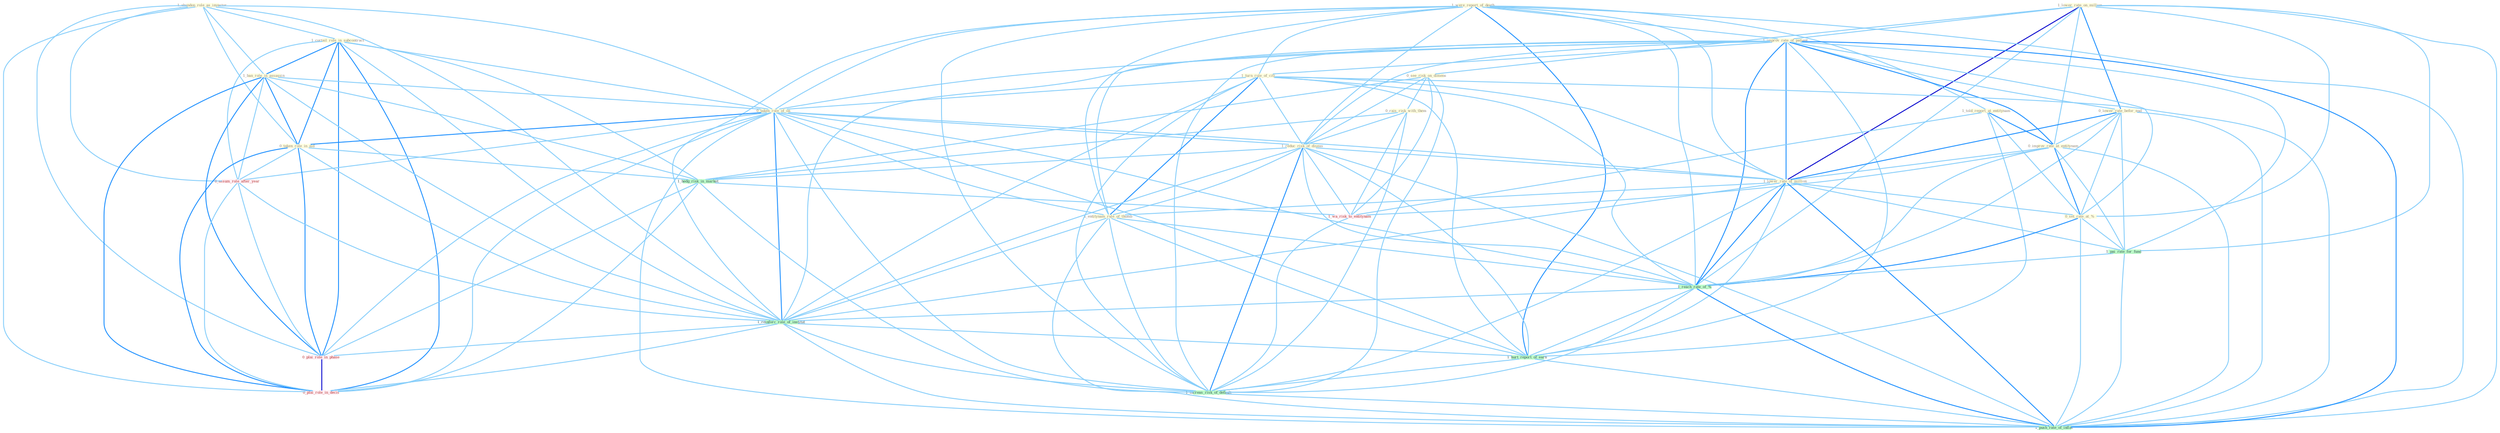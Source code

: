 Graph G{ 
    node
    [shape=polygon,style=filled,width=.5,height=.06,color="#BDFCC9",fixedsize=true,fontsize=4,
    fontcolor="#2f4f4f"];
    {node
    [color="#ffffe0", fontcolor="#8b7d6b"] "1_abandon_role_as_investor " "1_lower_rate_on_million " "1_curtail_role_in_subcontract " "1_were_report_of_death " "1_improv_rate_of_patient " "1_ban_role_in_assassin " "0_see_risk_on_dimens " "1_told_report_at_entitynam " "1_turn_rule_of_citi " "0_lower_rate_befor_end " "0_improv_rate_at_entitynam " "0_taken_role_of_on " "0_rais_risk_with_them " "0_taken_role_in_aid " "1_reduc_risk_of_diseas " "1_lower_rate_of_million " "0_set_rate_at_% " "1_entitynam_rule_of_thumb "}
{node [color="#fff0f5", fontcolor="#b22222"] "0_assum_role_after_year " "1_wa_risk_to_entitynam " "0_plai_role_in_phase " "0_plai_role_in_decis "}
edge [color="#B0E2FF"];

	"1_abandon_role_as_investor " -- "1_curtail_role_in_subcontract " [w="1", color="#87cefa" ];
	"1_abandon_role_as_investor " -- "1_ban_role_in_assassin " [w="1", color="#87cefa" ];
	"1_abandon_role_as_investor " -- "0_taken_role_of_on " [w="1", color="#87cefa" ];
	"1_abandon_role_as_investor " -- "0_taken_role_in_aid " [w="1", color="#87cefa" ];
	"1_abandon_role_as_investor " -- "0_assum_role_after_year " [w="1", color="#87cefa" ];
	"1_abandon_role_as_investor " -- "1_reinforc_role_of_institut " [w="1", color="#87cefa" ];
	"1_abandon_role_as_investor " -- "0_plai_role_in_phase " [w="1", color="#87cefa" ];
	"1_abandon_role_as_investor " -- "0_plai_role_in_decis " [w="1", color="#87cefa" ];
	"1_lower_rate_on_million " -- "1_improv_rate_of_patient " [w="1", color="#87cefa" ];
	"1_lower_rate_on_million " -- "0_see_risk_on_dimens " [w="1", color="#87cefa" ];
	"1_lower_rate_on_million " -- "0_lower_rate_befor_end " [w="2", color="#1e90ff" , len=0.8];
	"1_lower_rate_on_million " -- "0_improv_rate_at_entitynam " [w="1", color="#87cefa" ];
	"1_lower_rate_on_million " -- "1_lower_rate_of_million " [w="3", color="#0000cd" , len=0.6];
	"1_lower_rate_on_million " -- "0_set_rate_at_% " [w="1", color="#87cefa" ];
	"1_lower_rate_on_million " -- "1_pai_rate_for_fund " [w="1", color="#87cefa" ];
	"1_lower_rate_on_million " -- "1_reach_rate_of_% " [w="1", color="#87cefa" ];
	"1_lower_rate_on_million " -- "1_push_rate_of_inflat " [w="1", color="#87cefa" ];
	"1_curtail_role_in_subcontract " -- "1_ban_role_in_assassin " [w="2", color="#1e90ff" , len=0.8];
	"1_curtail_role_in_subcontract " -- "0_taken_role_of_on " [w="1", color="#87cefa" ];
	"1_curtail_role_in_subcontract " -- "0_taken_role_in_aid " [w="2", color="#1e90ff" , len=0.8];
	"1_curtail_role_in_subcontract " -- "0_assum_role_after_year " [w="1", color="#87cefa" ];
	"1_curtail_role_in_subcontract " -- "1_hedg_risk_in_market " [w="1", color="#87cefa" ];
	"1_curtail_role_in_subcontract " -- "1_reinforc_role_of_institut " [w="1", color="#87cefa" ];
	"1_curtail_role_in_subcontract " -- "0_plai_role_in_phase " [w="2", color="#1e90ff" , len=0.8];
	"1_curtail_role_in_subcontract " -- "0_plai_role_in_decis " [w="2", color="#1e90ff" , len=0.8];
	"1_were_report_of_death " -- "1_improv_rate_of_patient " [w="1", color="#87cefa" ];
	"1_were_report_of_death " -- "1_told_report_at_entitynam " [w="1", color="#87cefa" ];
	"1_were_report_of_death " -- "1_turn_rule_of_citi " [w="1", color="#87cefa" ];
	"1_were_report_of_death " -- "0_taken_role_of_on " [w="1", color="#87cefa" ];
	"1_were_report_of_death " -- "1_reduc_risk_of_diseas " [w="1", color="#87cefa" ];
	"1_were_report_of_death " -- "1_lower_rate_of_million " [w="1", color="#87cefa" ];
	"1_were_report_of_death " -- "1_entitynam_rule_of_thumb " [w="1", color="#87cefa" ];
	"1_were_report_of_death " -- "1_reach_rate_of_% " [w="1", color="#87cefa" ];
	"1_were_report_of_death " -- "1_reinforc_role_of_institut " [w="1", color="#87cefa" ];
	"1_were_report_of_death " -- "1_hurt_report_of_earn " [w="2", color="#1e90ff" , len=0.8];
	"1_were_report_of_death " -- "1_increas_risk_of_default " [w="1", color="#87cefa" ];
	"1_were_report_of_death " -- "1_push_rate_of_inflat " [w="1", color="#87cefa" ];
	"1_improv_rate_of_patient " -- "1_turn_rule_of_citi " [w="1", color="#87cefa" ];
	"1_improv_rate_of_patient " -- "0_lower_rate_befor_end " [w="1", color="#87cefa" ];
	"1_improv_rate_of_patient " -- "0_improv_rate_at_entitynam " [w="2", color="#1e90ff" , len=0.8];
	"1_improv_rate_of_patient " -- "0_taken_role_of_on " [w="1", color="#87cefa" ];
	"1_improv_rate_of_patient " -- "1_reduc_risk_of_diseas " [w="1", color="#87cefa" ];
	"1_improv_rate_of_patient " -- "1_lower_rate_of_million " [w="2", color="#1e90ff" , len=0.8];
	"1_improv_rate_of_patient " -- "0_set_rate_at_% " [w="1", color="#87cefa" ];
	"1_improv_rate_of_patient " -- "1_entitynam_rule_of_thumb " [w="1", color="#87cefa" ];
	"1_improv_rate_of_patient " -- "1_pai_rate_for_fund " [w="1", color="#87cefa" ];
	"1_improv_rate_of_patient " -- "1_reach_rate_of_% " [w="2", color="#1e90ff" , len=0.8];
	"1_improv_rate_of_patient " -- "1_reinforc_role_of_institut " [w="1", color="#87cefa" ];
	"1_improv_rate_of_patient " -- "1_hurt_report_of_earn " [w="1", color="#87cefa" ];
	"1_improv_rate_of_patient " -- "1_increas_risk_of_default " [w="1", color="#87cefa" ];
	"1_improv_rate_of_patient " -- "1_push_rate_of_inflat " [w="2", color="#1e90ff" , len=0.8];
	"1_ban_role_in_assassin " -- "0_taken_role_of_on " [w="1", color="#87cefa" ];
	"1_ban_role_in_assassin " -- "0_taken_role_in_aid " [w="2", color="#1e90ff" , len=0.8];
	"1_ban_role_in_assassin " -- "0_assum_role_after_year " [w="1", color="#87cefa" ];
	"1_ban_role_in_assassin " -- "1_hedg_risk_in_market " [w="1", color="#87cefa" ];
	"1_ban_role_in_assassin " -- "1_reinforc_role_of_institut " [w="1", color="#87cefa" ];
	"1_ban_role_in_assassin " -- "0_plai_role_in_phase " [w="2", color="#1e90ff" , len=0.8];
	"1_ban_role_in_assassin " -- "0_plai_role_in_decis " [w="2", color="#1e90ff" , len=0.8];
	"0_see_risk_on_dimens " -- "0_rais_risk_with_them " [w="1", color="#87cefa" ];
	"0_see_risk_on_dimens " -- "1_reduc_risk_of_diseas " [w="1", color="#87cefa" ];
	"0_see_risk_on_dimens " -- "1_hedg_risk_in_market " [w="1", color="#87cefa" ];
	"0_see_risk_on_dimens " -- "1_wa_risk_to_entitynam " [w="1", color="#87cefa" ];
	"0_see_risk_on_dimens " -- "1_increas_risk_of_default " [w="1", color="#87cefa" ];
	"1_told_report_at_entitynam " -- "0_improv_rate_at_entitynam " [w="2", color="#1e90ff" , len=0.8];
	"1_told_report_at_entitynam " -- "0_set_rate_at_% " [w="1", color="#87cefa" ];
	"1_told_report_at_entitynam " -- "1_wa_risk_to_entitynam " [w="1", color="#87cefa" ];
	"1_told_report_at_entitynam " -- "1_hurt_report_of_earn " [w="1", color="#87cefa" ];
	"1_turn_rule_of_citi " -- "0_taken_role_of_on " [w="1", color="#87cefa" ];
	"1_turn_rule_of_citi " -- "1_reduc_risk_of_diseas " [w="1", color="#87cefa" ];
	"1_turn_rule_of_citi " -- "1_lower_rate_of_million " [w="1", color="#87cefa" ];
	"1_turn_rule_of_citi " -- "1_entitynam_rule_of_thumb " [w="2", color="#1e90ff" , len=0.8];
	"1_turn_rule_of_citi " -- "1_reach_rate_of_% " [w="1", color="#87cefa" ];
	"1_turn_rule_of_citi " -- "1_reinforc_role_of_institut " [w="1", color="#87cefa" ];
	"1_turn_rule_of_citi " -- "1_hurt_report_of_earn " [w="1", color="#87cefa" ];
	"1_turn_rule_of_citi " -- "1_increas_risk_of_default " [w="1", color="#87cefa" ];
	"1_turn_rule_of_citi " -- "1_push_rate_of_inflat " [w="1", color="#87cefa" ];
	"0_lower_rate_befor_end " -- "0_improv_rate_at_entitynam " [w="1", color="#87cefa" ];
	"0_lower_rate_befor_end " -- "1_lower_rate_of_million " [w="2", color="#1e90ff" , len=0.8];
	"0_lower_rate_befor_end " -- "0_set_rate_at_% " [w="1", color="#87cefa" ];
	"0_lower_rate_befor_end " -- "1_pai_rate_for_fund " [w="1", color="#87cefa" ];
	"0_lower_rate_befor_end " -- "1_reach_rate_of_% " [w="1", color="#87cefa" ];
	"0_lower_rate_befor_end " -- "1_push_rate_of_inflat " [w="1", color="#87cefa" ];
	"0_improv_rate_at_entitynam " -- "1_lower_rate_of_million " [w="1", color="#87cefa" ];
	"0_improv_rate_at_entitynam " -- "0_set_rate_at_% " [w="2", color="#1e90ff" , len=0.8];
	"0_improv_rate_at_entitynam " -- "1_pai_rate_for_fund " [w="1", color="#87cefa" ];
	"0_improv_rate_at_entitynam " -- "1_reach_rate_of_% " [w="1", color="#87cefa" ];
	"0_improv_rate_at_entitynam " -- "1_wa_risk_to_entitynam " [w="1", color="#87cefa" ];
	"0_improv_rate_at_entitynam " -- "1_push_rate_of_inflat " [w="1", color="#87cefa" ];
	"0_taken_role_of_on " -- "0_taken_role_in_aid " [w="2", color="#1e90ff" , len=0.8];
	"0_taken_role_of_on " -- "1_reduc_risk_of_diseas " [w="1", color="#87cefa" ];
	"0_taken_role_of_on " -- "1_lower_rate_of_million " [w="1", color="#87cefa" ];
	"0_taken_role_of_on " -- "1_entitynam_rule_of_thumb " [w="1", color="#87cefa" ];
	"0_taken_role_of_on " -- "0_assum_role_after_year " [w="1", color="#87cefa" ];
	"0_taken_role_of_on " -- "1_reach_rate_of_% " [w="1", color="#87cefa" ];
	"0_taken_role_of_on " -- "1_reinforc_role_of_institut " [w="2", color="#1e90ff" , len=0.8];
	"0_taken_role_of_on " -- "0_plai_role_in_phase " [w="1", color="#87cefa" ];
	"0_taken_role_of_on " -- "1_hurt_report_of_earn " [w="1", color="#87cefa" ];
	"0_taken_role_of_on " -- "1_increas_risk_of_default " [w="1", color="#87cefa" ];
	"0_taken_role_of_on " -- "0_plai_role_in_decis " [w="1", color="#87cefa" ];
	"0_taken_role_of_on " -- "1_push_rate_of_inflat " [w="1", color="#87cefa" ];
	"0_rais_risk_with_them " -- "1_reduc_risk_of_diseas " [w="1", color="#87cefa" ];
	"0_rais_risk_with_them " -- "1_hedg_risk_in_market " [w="1", color="#87cefa" ];
	"0_rais_risk_with_them " -- "1_wa_risk_to_entitynam " [w="1", color="#87cefa" ];
	"0_rais_risk_with_them " -- "1_increas_risk_of_default " [w="1", color="#87cefa" ];
	"0_taken_role_in_aid " -- "0_assum_role_after_year " [w="1", color="#87cefa" ];
	"0_taken_role_in_aid " -- "1_hedg_risk_in_market " [w="1", color="#87cefa" ];
	"0_taken_role_in_aid " -- "1_reinforc_role_of_institut " [w="1", color="#87cefa" ];
	"0_taken_role_in_aid " -- "0_plai_role_in_phase " [w="2", color="#1e90ff" , len=0.8];
	"0_taken_role_in_aid " -- "0_plai_role_in_decis " [w="2", color="#1e90ff" , len=0.8];
	"1_reduc_risk_of_diseas " -- "1_lower_rate_of_million " [w="1", color="#87cefa" ];
	"1_reduc_risk_of_diseas " -- "1_entitynam_rule_of_thumb " [w="1", color="#87cefa" ];
	"1_reduc_risk_of_diseas " -- "1_hedg_risk_in_market " [w="1", color="#87cefa" ];
	"1_reduc_risk_of_diseas " -- "1_reach_rate_of_% " [w="1", color="#87cefa" ];
	"1_reduc_risk_of_diseas " -- "1_reinforc_role_of_institut " [w="1", color="#87cefa" ];
	"1_reduc_risk_of_diseas " -- "1_wa_risk_to_entitynam " [w="1", color="#87cefa" ];
	"1_reduc_risk_of_diseas " -- "1_hurt_report_of_earn " [w="1", color="#87cefa" ];
	"1_reduc_risk_of_diseas " -- "1_increas_risk_of_default " [w="2", color="#1e90ff" , len=0.8];
	"1_reduc_risk_of_diseas " -- "1_push_rate_of_inflat " [w="1", color="#87cefa" ];
	"1_lower_rate_of_million " -- "0_set_rate_at_% " [w="1", color="#87cefa" ];
	"1_lower_rate_of_million " -- "1_entitynam_rule_of_thumb " [w="1", color="#87cefa" ];
	"1_lower_rate_of_million " -- "1_pai_rate_for_fund " [w="1", color="#87cefa" ];
	"1_lower_rate_of_million " -- "1_reach_rate_of_% " [w="2", color="#1e90ff" , len=0.8];
	"1_lower_rate_of_million " -- "1_reinforc_role_of_institut " [w="1", color="#87cefa" ];
	"1_lower_rate_of_million " -- "1_hurt_report_of_earn " [w="1", color="#87cefa" ];
	"1_lower_rate_of_million " -- "1_increas_risk_of_default " [w="1", color="#87cefa" ];
	"1_lower_rate_of_million " -- "1_push_rate_of_inflat " [w="2", color="#1e90ff" , len=0.8];
	"0_set_rate_at_% " -- "1_pai_rate_for_fund " [w="1", color="#87cefa" ];
	"0_set_rate_at_% " -- "1_reach_rate_of_% " [w="2", color="#1e90ff" , len=0.8];
	"0_set_rate_at_% " -- "1_push_rate_of_inflat " [w="1", color="#87cefa" ];
	"1_entitynam_rule_of_thumb " -- "1_reach_rate_of_% " [w="1", color="#87cefa" ];
	"1_entitynam_rule_of_thumb " -- "1_reinforc_role_of_institut " [w="1", color="#87cefa" ];
	"1_entitynam_rule_of_thumb " -- "1_hurt_report_of_earn " [w="1", color="#87cefa" ];
	"1_entitynam_rule_of_thumb " -- "1_increas_risk_of_default " [w="1", color="#87cefa" ];
	"1_entitynam_rule_of_thumb " -- "1_push_rate_of_inflat " [w="1", color="#87cefa" ];
	"0_assum_role_after_year " -- "1_reinforc_role_of_institut " [w="1", color="#87cefa" ];
	"0_assum_role_after_year " -- "0_plai_role_in_phase " [w="1", color="#87cefa" ];
	"0_assum_role_after_year " -- "0_plai_role_in_decis " [w="1", color="#87cefa" ];
	"1_hedg_risk_in_market " -- "1_wa_risk_to_entitynam " [w="1", color="#87cefa" ];
	"1_hedg_risk_in_market " -- "0_plai_role_in_phase " [w="1", color="#87cefa" ];
	"1_hedg_risk_in_market " -- "1_increas_risk_of_default " [w="1", color="#87cefa" ];
	"1_hedg_risk_in_market " -- "0_plai_role_in_decis " [w="1", color="#87cefa" ];
	"1_pai_rate_for_fund " -- "1_reach_rate_of_% " [w="1", color="#87cefa" ];
	"1_pai_rate_for_fund " -- "1_push_rate_of_inflat " [w="1", color="#87cefa" ];
	"1_reach_rate_of_% " -- "1_reinforc_role_of_institut " [w="1", color="#87cefa" ];
	"1_reach_rate_of_% " -- "1_hurt_report_of_earn " [w="1", color="#87cefa" ];
	"1_reach_rate_of_% " -- "1_increas_risk_of_default " [w="1", color="#87cefa" ];
	"1_reach_rate_of_% " -- "1_push_rate_of_inflat " [w="2", color="#1e90ff" , len=0.8];
	"1_reinforc_role_of_institut " -- "0_plai_role_in_phase " [w="1", color="#87cefa" ];
	"1_reinforc_role_of_institut " -- "1_hurt_report_of_earn " [w="1", color="#87cefa" ];
	"1_reinforc_role_of_institut " -- "1_increas_risk_of_default " [w="1", color="#87cefa" ];
	"1_reinforc_role_of_institut " -- "0_plai_role_in_decis " [w="1", color="#87cefa" ];
	"1_reinforc_role_of_institut " -- "1_push_rate_of_inflat " [w="1", color="#87cefa" ];
	"1_wa_risk_to_entitynam " -- "1_increas_risk_of_default " [w="1", color="#87cefa" ];
	"0_plai_role_in_phase " -- "0_plai_role_in_decis " [w="3", color="#0000cd" , len=0.6];
	"1_hurt_report_of_earn " -- "1_increas_risk_of_default " [w="1", color="#87cefa" ];
	"1_hurt_report_of_earn " -- "1_push_rate_of_inflat " [w="1", color="#87cefa" ];
	"1_increas_risk_of_default " -- "1_push_rate_of_inflat " [w="1", color="#87cefa" ];
}